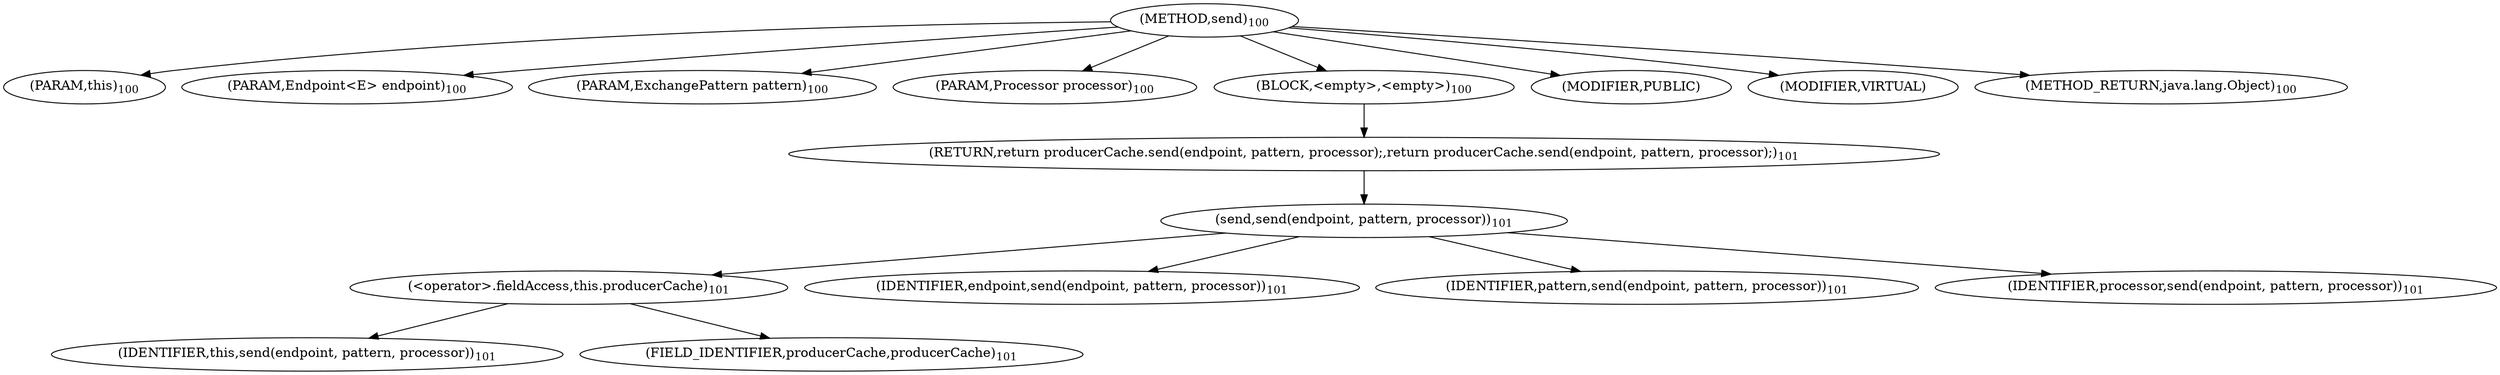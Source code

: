 digraph "send" {  
"352" [label = <(METHOD,send)<SUB>100</SUB>> ]
"353" [label = <(PARAM,this)<SUB>100</SUB>> ]
"354" [label = <(PARAM,Endpoint&lt;E&gt; endpoint)<SUB>100</SUB>> ]
"355" [label = <(PARAM,ExchangePattern pattern)<SUB>100</SUB>> ]
"356" [label = <(PARAM,Processor processor)<SUB>100</SUB>> ]
"357" [label = <(BLOCK,&lt;empty&gt;,&lt;empty&gt;)<SUB>100</SUB>> ]
"358" [label = <(RETURN,return producerCache.send(endpoint, pattern, processor);,return producerCache.send(endpoint, pattern, processor);)<SUB>101</SUB>> ]
"359" [label = <(send,send(endpoint, pattern, processor))<SUB>101</SUB>> ]
"360" [label = <(&lt;operator&gt;.fieldAccess,this.producerCache)<SUB>101</SUB>> ]
"361" [label = <(IDENTIFIER,this,send(endpoint, pattern, processor))<SUB>101</SUB>> ]
"362" [label = <(FIELD_IDENTIFIER,producerCache,producerCache)<SUB>101</SUB>> ]
"363" [label = <(IDENTIFIER,endpoint,send(endpoint, pattern, processor))<SUB>101</SUB>> ]
"364" [label = <(IDENTIFIER,pattern,send(endpoint, pattern, processor))<SUB>101</SUB>> ]
"365" [label = <(IDENTIFIER,processor,send(endpoint, pattern, processor))<SUB>101</SUB>> ]
"366" [label = <(MODIFIER,PUBLIC)> ]
"367" [label = <(MODIFIER,VIRTUAL)> ]
"368" [label = <(METHOD_RETURN,java.lang.Object)<SUB>100</SUB>> ]
  "352" -> "353" 
  "352" -> "354" 
  "352" -> "355" 
  "352" -> "356" 
  "352" -> "357" 
  "352" -> "366" 
  "352" -> "367" 
  "352" -> "368" 
  "357" -> "358" 
  "358" -> "359" 
  "359" -> "360" 
  "359" -> "363" 
  "359" -> "364" 
  "359" -> "365" 
  "360" -> "361" 
  "360" -> "362" 
}
